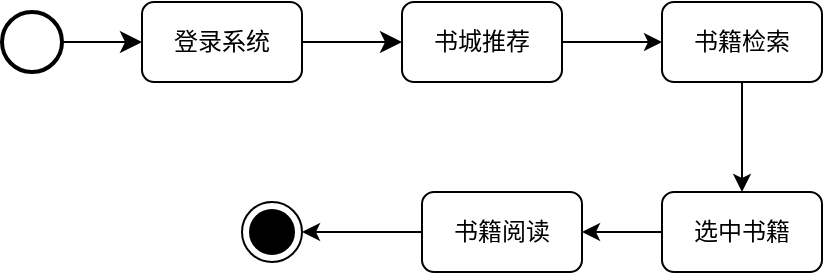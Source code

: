 <mxfile version="21.3.7" type="github">
  <diagram name="第 1 页" id="hMy5IJMOB4vH2CBXV5SD">
    <mxGraphModel dx="1050" dy="541" grid="1" gridSize="10" guides="1" tooltips="1" connect="1" arrows="1" fold="1" page="1" pageScale="1" pageWidth="827" pageHeight="1169" math="0" shadow="0">
      <root>
        <mxCell id="0" />
        <mxCell id="1" parent="0" />
        <mxCell id="GC01VOD26zwxeydr-6ld-11" value="" style="strokeWidth=2;html=1;shape=mxgraph.flowchart.start_2;whiteSpace=wrap;" vertex="1" parent="1">
          <mxGeometry x="70" y="490" width="30" height="30" as="geometry" />
        </mxCell>
        <mxCell id="GC01VOD26zwxeydr-6ld-12" value="登录系统" style="rounded=1;whiteSpace=wrap;html=1;" vertex="1" parent="1">
          <mxGeometry x="140" y="485" width="80" height="40" as="geometry" />
        </mxCell>
        <mxCell id="GC01VOD26zwxeydr-6ld-13" value="书城推荐" style="rounded=1;whiteSpace=wrap;html=1;" vertex="1" parent="1">
          <mxGeometry x="270" y="485" width="80" height="40" as="geometry" />
        </mxCell>
        <mxCell id="GC01VOD26zwxeydr-6ld-16" value="书籍检索" style="rounded=1;whiteSpace=wrap;html=1;" vertex="1" parent="1">
          <mxGeometry x="400" y="485" width="80" height="40" as="geometry" />
        </mxCell>
        <mxCell id="GC01VOD26zwxeydr-6ld-17" value="选中书籍" style="rounded=1;whiteSpace=wrap;html=1;" vertex="1" parent="1">
          <mxGeometry x="400" y="580" width="80" height="40" as="geometry" />
        </mxCell>
        <mxCell id="GC01VOD26zwxeydr-6ld-18" value="书籍阅读" style="rounded=1;whiteSpace=wrap;html=1;" vertex="1" parent="1">
          <mxGeometry x="280" y="580" width="80" height="40" as="geometry" />
        </mxCell>
        <mxCell id="GC01VOD26zwxeydr-6ld-20" value="" style="ellipse;html=1;shape=endState;fillColor=strokeColor;" vertex="1" parent="1">
          <mxGeometry x="190" y="585" width="30" height="30" as="geometry" />
        </mxCell>
        <mxCell id="GC01VOD26zwxeydr-6ld-22" value="" style="edgeStyle=segmentEdgeStyle;endArrow=classic;html=1;curved=0;rounded=0;endSize=8;startSize=8;exitX=1;exitY=0.5;exitDx=0;exitDy=0;exitPerimeter=0;entryX=0;entryY=0.5;entryDx=0;entryDy=0;" edge="1" parent="1" source="GC01VOD26zwxeydr-6ld-11" target="GC01VOD26zwxeydr-6ld-12">
          <mxGeometry width="50" height="50" relative="1" as="geometry">
            <mxPoint x="550" y="540" as="sourcePoint" />
            <mxPoint x="600" y="490" as="targetPoint" />
          </mxGeometry>
        </mxCell>
        <mxCell id="GC01VOD26zwxeydr-6ld-23" value="" style="edgeStyle=segmentEdgeStyle;endArrow=classic;html=1;curved=0;rounded=0;endSize=8;startSize=8;exitX=1;exitY=0.5;exitDx=0;exitDy=0;entryX=0;entryY=0.5;entryDx=0;entryDy=0;" edge="1" parent="1" source="GC01VOD26zwxeydr-6ld-12" target="GC01VOD26zwxeydr-6ld-13">
          <mxGeometry width="50" height="50" relative="1" as="geometry">
            <mxPoint x="110" y="515" as="sourcePoint" />
            <mxPoint x="150" y="515" as="targetPoint" />
          </mxGeometry>
        </mxCell>
        <mxCell id="GC01VOD26zwxeydr-6ld-24" value="" style="endArrow=classic;html=1;rounded=0;exitX=1;exitY=0.5;exitDx=0;exitDy=0;entryX=0;entryY=0.5;entryDx=0;entryDy=0;" edge="1" parent="1" source="GC01VOD26zwxeydr-6ld-13" target="GC01VOD26zwxeydr-6ld-16">
          <mxGeometry width="50" height="50" relative="1" as="geometry">
            <mxPoint x="550" y="540" as="sourcePoint" />
            <mxPoint x="600" y="490" as="targetPoint" />
          </mxGeometry>
        </mxCell>
        <mxCell id="GC01VOD26zwxeydr-6ld-25" value="" style="endArrow=classic;html=1;rounded=0;exitX=0.5;exitY=1;exitDx=0;exitDy=0;entryX=0.5;entryY=0;entryDx=0;entryDy=0;" edge="1" parent="1" source="GC01VOD26zwxeydr-6ld-16" target="GC01VOD26zwxeydr-6ld-17">
          <mxGeometry width="50" height="50" relative="1" as="geometry">
            <mxPoint x="550" y="540" as="sourcePoint" />
            <mxPoint x="600" y="490" as="targetPoint" />
          </mxGeometry>
        </mxCell>
        <mxCell id="GC01VOD26zwxeydr-6ld-26" value="" style="endArrow=classic;html=1;rounded=0;exitX=0;exitY=0.5;exitDx=0;exitDy=0;entryX=1;entryY=0.5;entryDx=0;entryDy=0;" edge="1" parent="1" source="GC01VOD26zwxeydr-6ld-17" target="GC01VOD26zwxeydr-6ld-18">
          <mxGeometry width="50" height="50" relative="1" as="geometry">
            <mxPoint x="550" y="540" as="sourcePoint" />
            <mxPoint x="600" y="490" as="targetPoint" />
          </mxGeometry>
        </mxCell>
        <mxCell id="GC01VOD26zwxeydr-6ld-27" value="" style="endArrow=classic;html=1;rounded=0;exitX=0;exitY=0.5;exitDx=0;exitDy=0;entryX=1;entryY=0.5;entryDx=0;entryDy=0;" edge="1" parent="1" source="GC01VOD26zwxeydr-6ld-18" target="GC01VOD26zwxeydr-6ld-20">
          <mxGeometry width="50" height="50" relative="1" as="geometry">
            <mxPoint x="550" y="540" as="sourcePoint" />
            <mxPoint x="600" y="490" as="targetPoint" />
          </mxGeometry>
        </mxCell>
      </root>
    </mxGraphModel>
  </diagram>
</mxfile>

